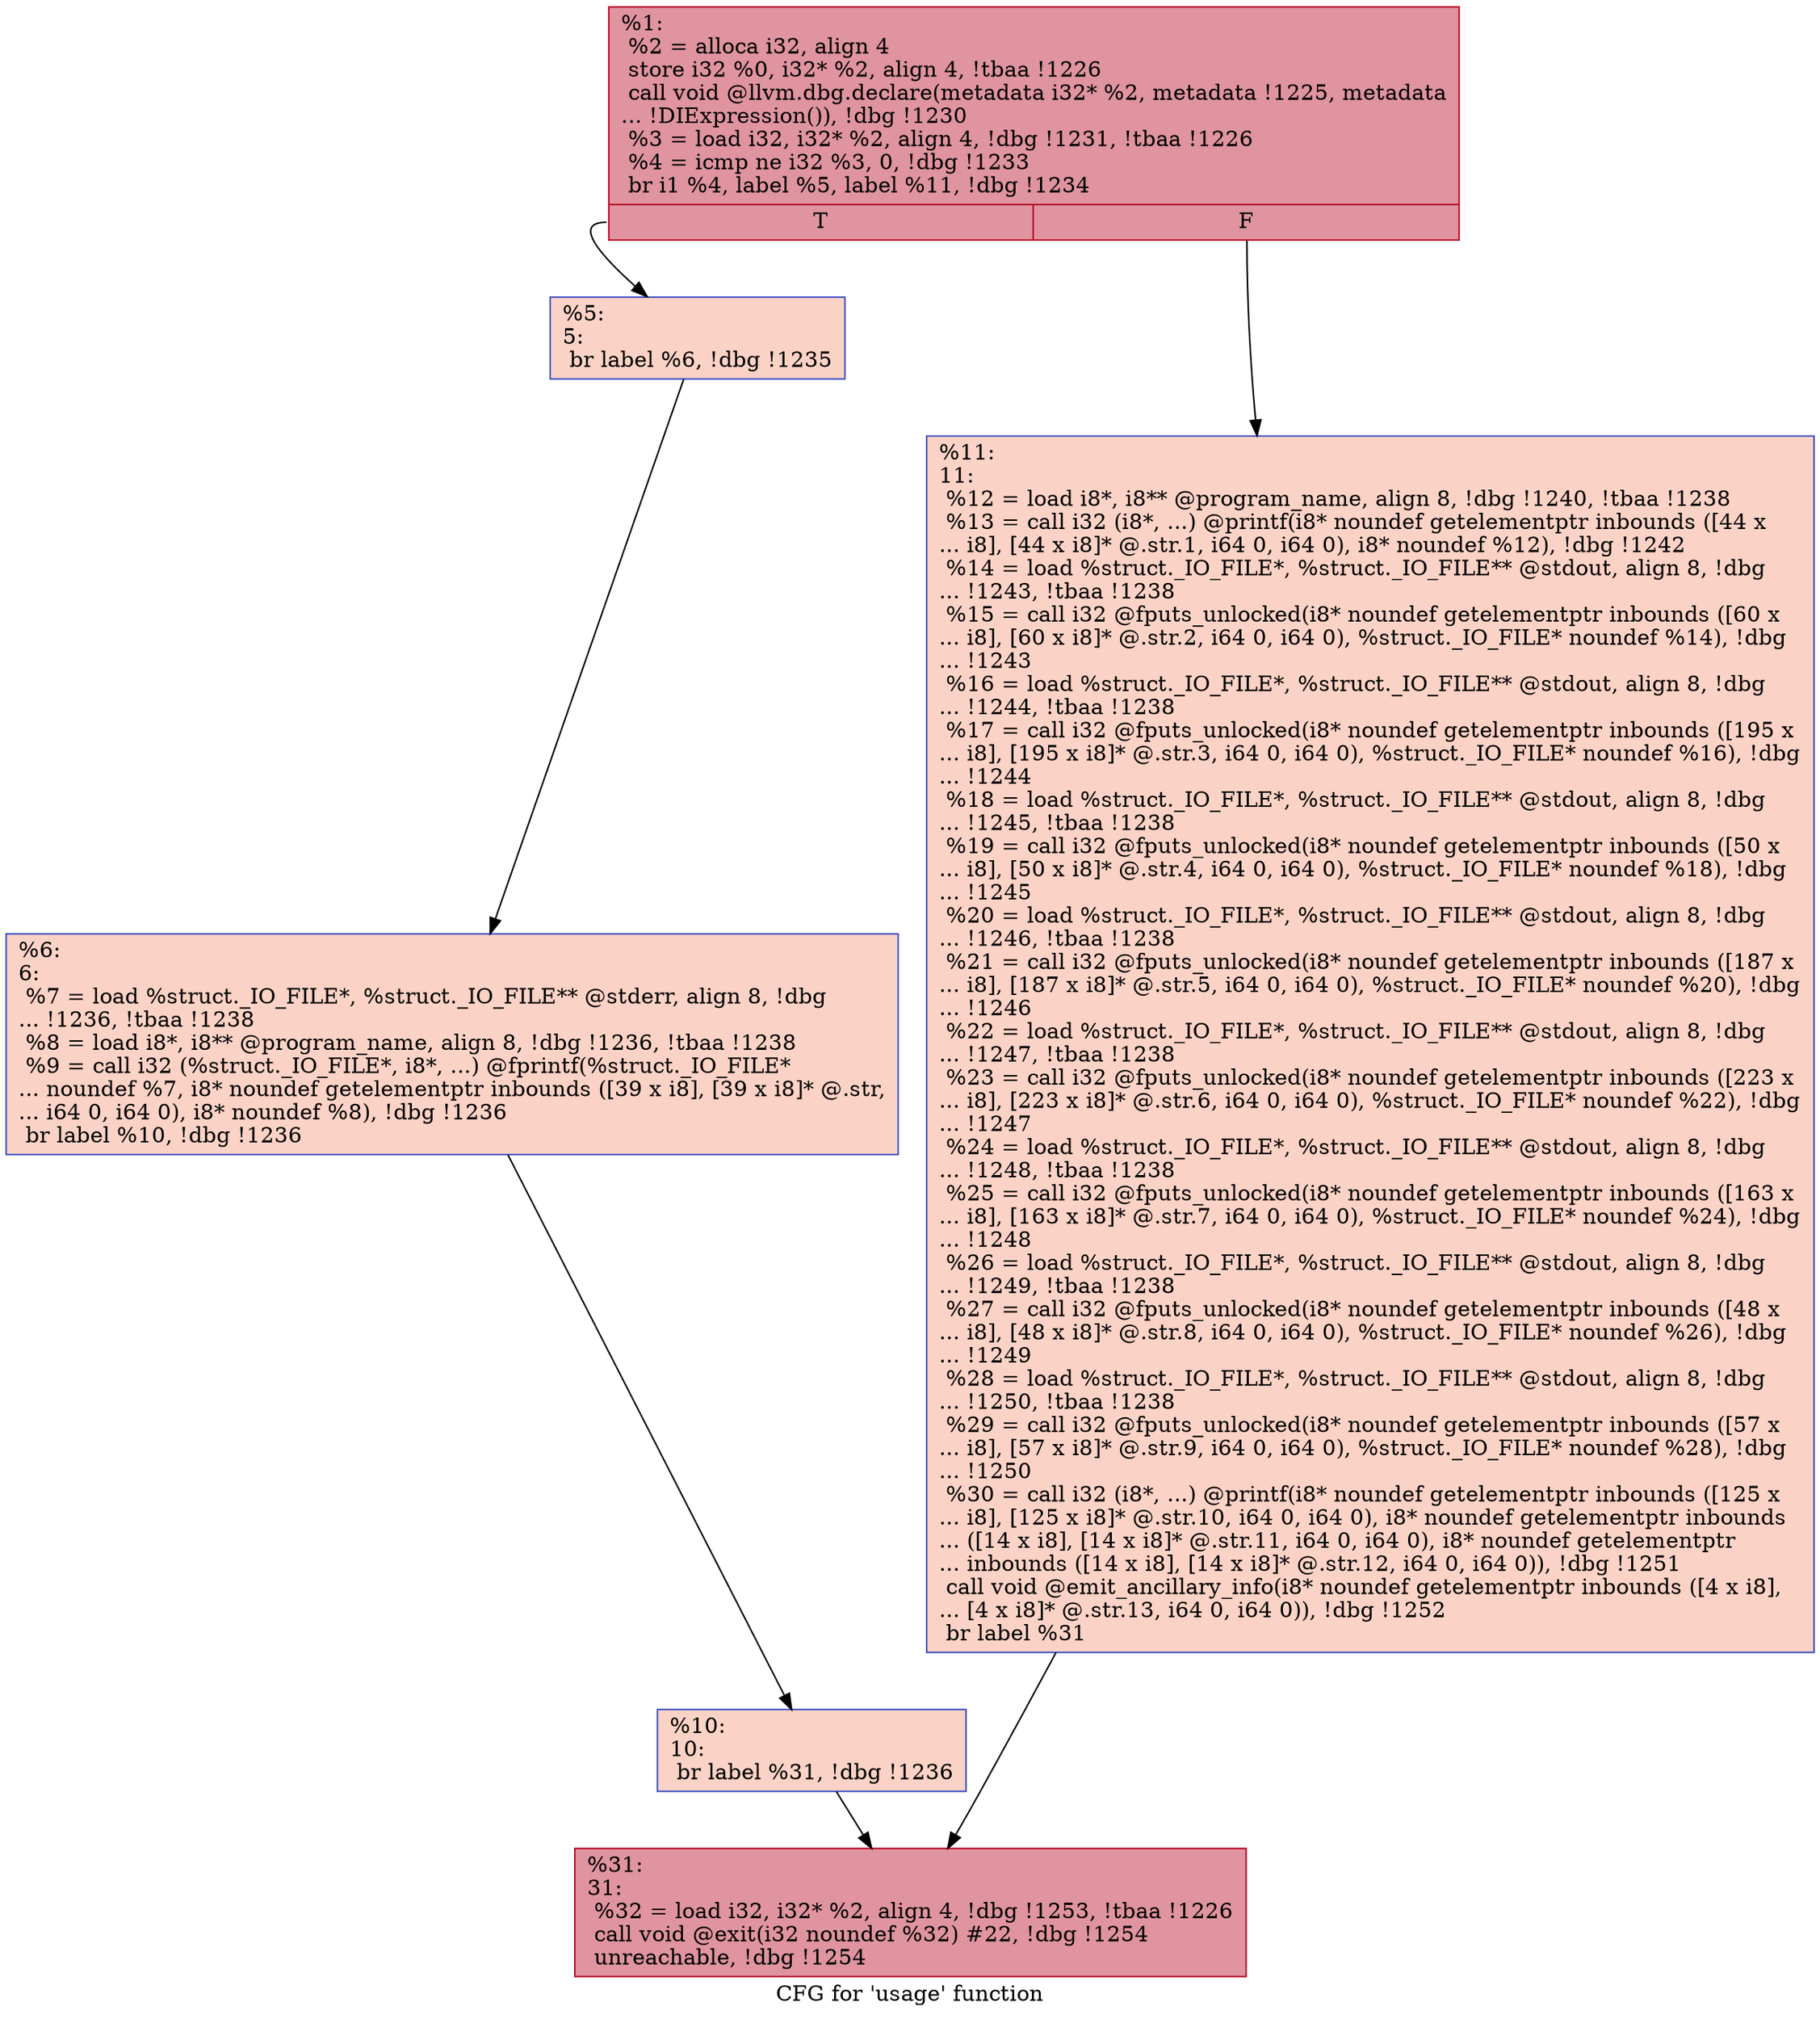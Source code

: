 digraph "CFG for 'usage' function" {
	label="CFG for 'usage' function";

	Node0x10f3d80 [shape=record,color="#b70d28ff", style=filled, fillcolor="#b70d2870",label="{%1:\l  %2 = alloca i32, align 4\l  store i32 %0, i32* %2, align 4, !tbaa !1226\l  call void @llvm.dbg.declare(metadata i32* %2, metadata !1225, metadata\l... !DIExpression()), !dbg !1230\l  %3 = load i32, i32* %2, align 4, !dbg !1231, !tbaa !1226\l  %4 = icmp ne i32 %3, 0, !dbg !1233\l  br i1 %4, label %5, label %11, !dbg !1234\l|{<s0>T|<s1>F}}"];
	Node0x10f3d80:s0 -> Node0x114be40;
	Node0x10f3d80:s1 -> Node0x114bf30;
	Node0x114be40 [shape=record,color="#3d50c3ff", style=filled, fillcolor="#f59c7d70",label="{%5:\l5:                                                \l  br label %6, !dbg !1235\l}"];
	Node0x114be40 -> Node0x114be90;
	Node0x114be90 [shape=record,color="#3d50c3ff", style=filled, fillcolor="#f59c7d70",label="{%6:\l6:                                                \l  %7 = load %struct._IO_FILE*, %struct._IO_FILE** @stderr, align 8, !dbg\l... !1236, !tbaa !1238\l  %8 = load i8*, i8** @program_name, align 8, !dbg !1236, !tbaa !1238\l  %9 = call i32 (%struct._IO_FILE*, i8*, ...) @fprintf(%struct._IO_FILE*\l... noundef %7, i8* noundef getelementptr inbounds ([39 x i8], [39 x i8]* @.str,\l... i64 0, i64 0), i8* noundef %8), !dbg !1236\l  br label %10, !dbg !1236\l}"];
	Node0x114be90 -> Node0x114bee0;
	Node0x114bee0 [shape=record,color="#3d50c3ff", style=filled, fillcolor="#f59c7d70",label="{%10:\l10:                                               \l  br label %31, !dbg !1236\l}"];
	Node0x114bee0 -> Node0x114bf80;
	Node0x114bf30 [shape=record,color="#3d50c3ff", style=filled, fillcolor="#f59c7d70",label="{%11:\l11:                                               \l  %12 = load i8*, i8** @program_name, align 8, !dbg !1240, !tbaa !1238\l  %13 = call i32 (i8*, ...) @printf(i8* noundef getelementptr inbounds ([44 x\l... i8], [44 x i8]* @.str.1, i64 0, i64 0), i8* noundef %12), !dbg !1242\l  %14 = load %struct._IO_FILE*, %struct._IO_FILE** @stdout, align 8, !dbg\l... !1243, !tbaa !1238\l  %15 = call i32 @fputs_unlocked(i8* noundef getelementptr inbounds ([60 x\l... i8], [60 x i8]* @.str.2, i64 0, i64 0), %struct._IO_FILE* noundef %14), !dbg\l... !1243\l  %16 = load %struct._IO_FILE*, %struct._IO_FILE** @stdout, align 8, !dbg\l... !1244, !tbaa !1238\l  %17 = call i32 @fputs_unlocked(i8* noundef getelementptr inbounds ([195 x\l... i8], [195 x i8]* @.str.3, i64 0, i64 0), %struct._IO_FILE* noundef %16), !dbg\l... !1244\l  %18 = load %struct._IO_FILE*, %struct._IO_FILE** @stdout, align 8, !dbg\l... !1245, !tbaa !1238\l  %19 = call i32 @fputs_unlocked(i8* noundef getelementptr inbounds ([50 x\l... i8], [50 x i8]* @.str.4, i64 0, i64 0), %struct._IO_FILE* noundef %18), !dbg\l... !1245\l  %20 = load %struct._IO_FILE*, %struct._IO_FILE** @stdout, align 8, !dbg\l... !1246, !tbaa !1238\l  %21 = call i32 @fputs_unlocked(i8* noundef getelementptr inbounds ([187 x\l... i8], [187 x i8]* @.str.5, i64 0, i64 0), %struct._IO_FILE* noundef %20), !dbg\l... !1246\l  %22 = load %struct._IO_FILE*, %struct._IO_FILE** @stdout, align 8, !dbg\l... !1247, !tbaa !1238\l  %23 = call i32 @fputs_unlocked(i8* noundef getelementptr inbounds ([223 x\l... i8], [223 x i8]* @.str.6, i64 0, i64 0), %struct._IO_FILE* noundef %22), !dbg\l... !1247\l  %24 = load %struct._IO_FILE*, %struct._IO_FILE** @stdout, align 8, !dbg\l... !1248, !tbaa !1238\l  %25 = call i32 @fputs_unlocked(i8* noundef getelementptr inbounds ([163 x\l... i8], [163 x i8]* @.str.7, i64 0, i64 0), %struct._IO_FILE* noundef %24), !dbg\l... !1248\l  %26 = load %struct._IO_FILE*, %struct._IO_FILE** @stdout, align 8, !dbg\l... !1249, !tbaa !1238\l  %27 = call i32 @fputs_unlocked(i8* noundef getelementptr inbounds ([48 x\l... i8], [48 x i8]* @.str.8, i64 0, i64 0), %struct._IO_FILE* noundef %26), !dbg\l... !1249\l  %28 = load %struct._IO_FILE*, %struct._IO_FILE** @stdout, align 8, !dbg\l... !1250, !tbaa !1238\l  %29 = call i32 @fputs_unlocked(i8* noundef getelementptr inbounds ([57 x\l... i8], [57 x i8]* @.str.9, i64 0, i64 0), %struct._IO_FILE* noundef %28), !dbg\l... !1250\l  %30 = call i32 (i8*, ...) @printf(i8* noundef getelementptr inbounds ([125 x\l... i8], [125 x i8]* @.str.10, i64 0, i64 0), i8* noundef getelementptr inbounds\l... ([14 x i8], [14 x i8]* @.str.11, i64 0, i64 0), i8* noundef getelementptr\l... inbounds ([14 x i8], [14 x i8]* @.str.12, i64 0, i64 0)), !dbg !1251\l  call void @emit_ancillary_info(i8* noundef getelementptr inbounds ([4 x i8],\l... [4 x i8]* @.str.13, i64 0, i64 0)), !dbg !1252\l  br label %31\l}"];
	Node0x114bf30 -> Node0x114bf80;
	Node0x114bf80 [shape=record,color="#b70d28ff", style=filled, fillcolor="#b70d2870",label="{%31:\l31:                                               \l  %32 = load i32, i32* %2, align 4, !dbg !1253, !tbaa !1226\l  call void @exit(i32 noundef %32) #22, !dbg !1254\l  unreachable, !dbg !1254\l}"];
}

